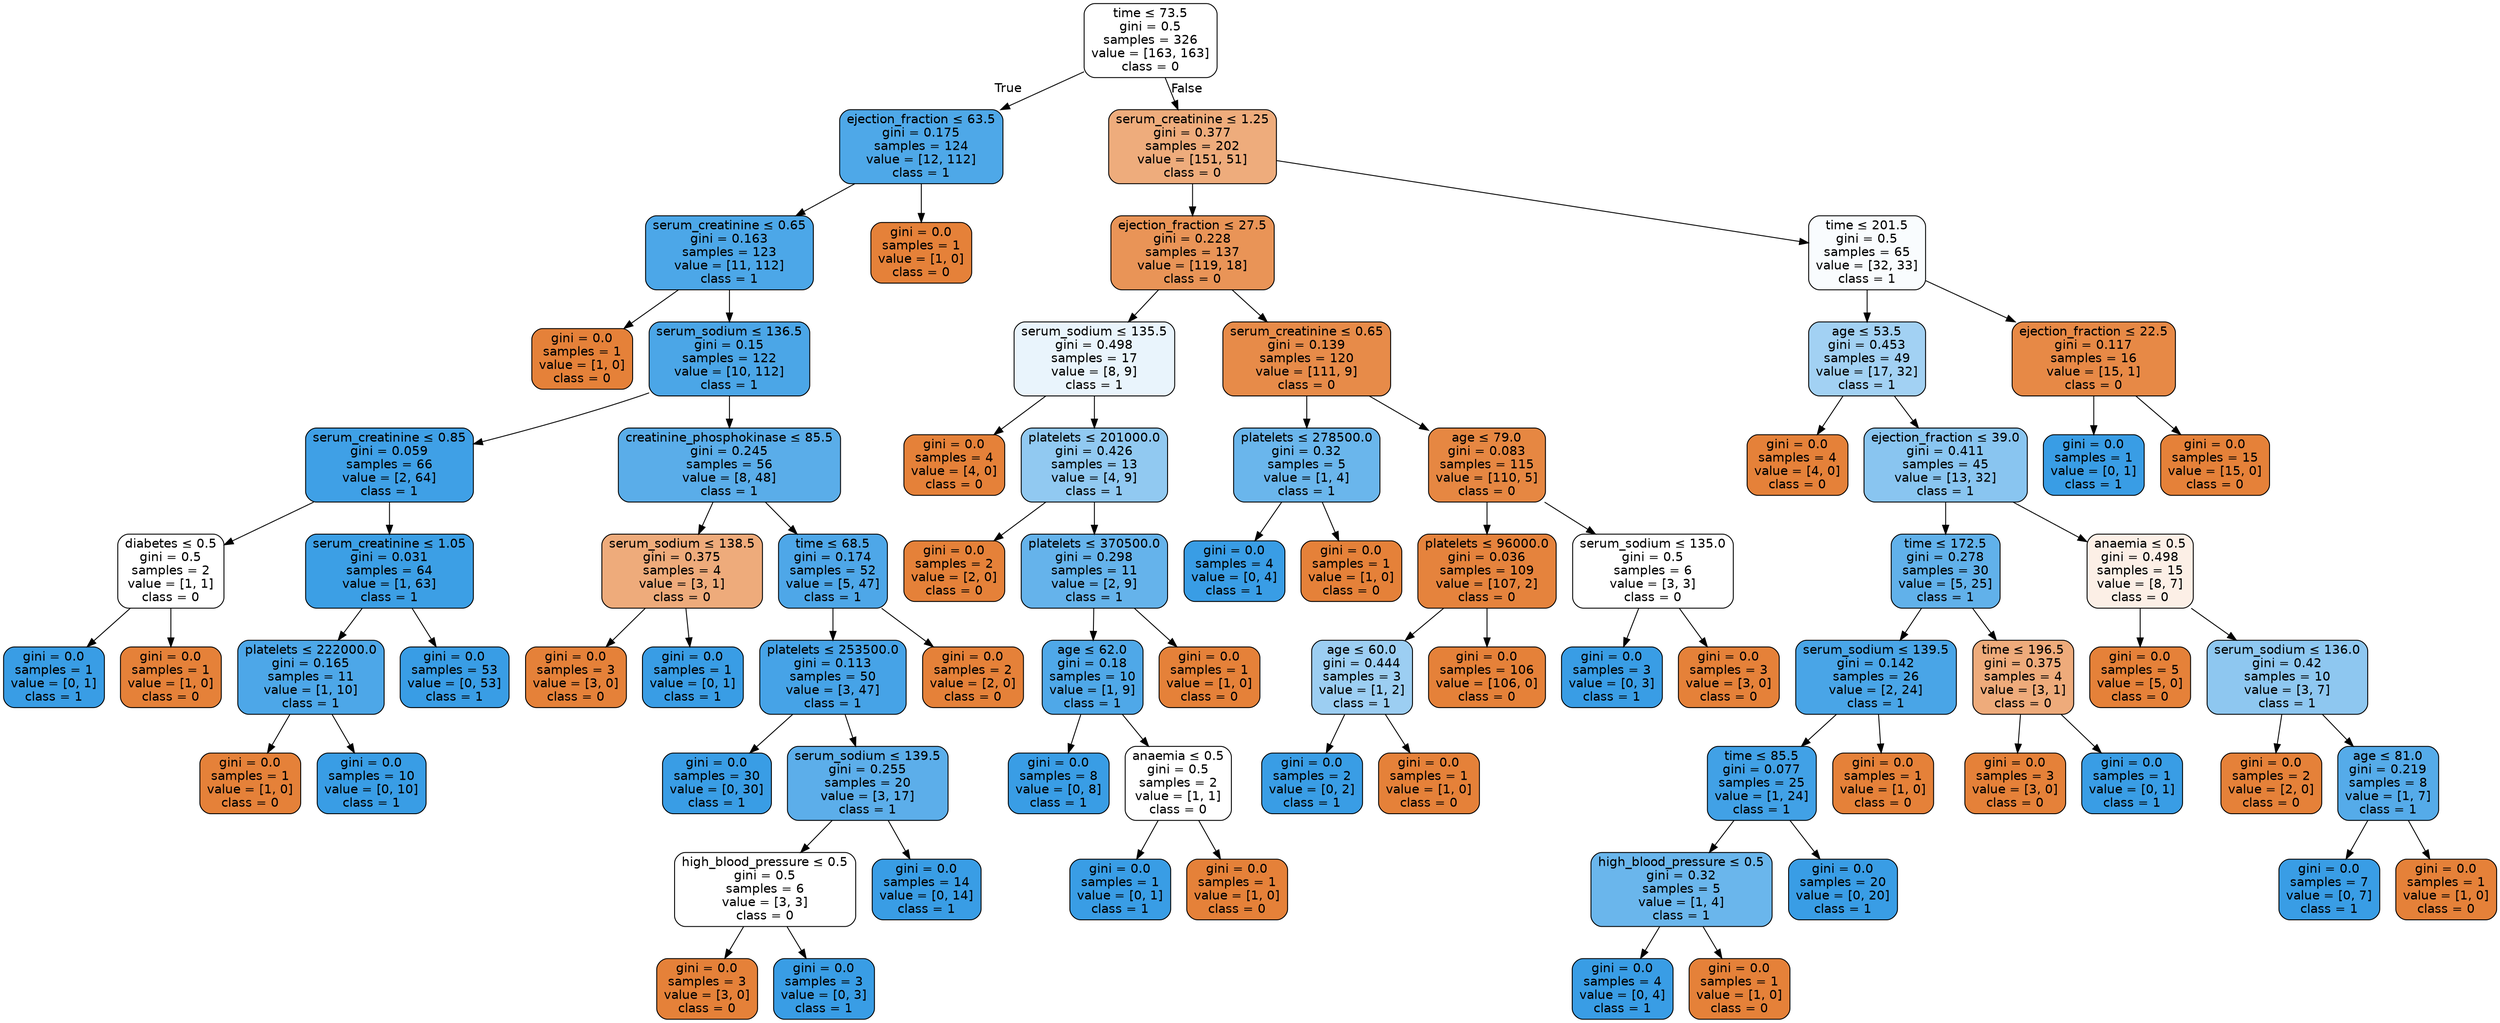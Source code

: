 digraph Tree {
node [shape=box, style="filled, rounded", color="black", fontname=helvetica] ;
edge [fontname=helvetica] ;
0 [label=<time &le; 73.5<br/>gini = 0.5<br/>samples = 326<br/>value = [163, 163]<br/>class = 0>, fillcolor="#ffffff"] ;
1 [label=<ejection_fraction &le; 63.5<br/>gini = 0.175<br/>samples = 124<br/>value = [12, 112]<br/>class = 1>, fillcolor="#4ea8e8"] ;
0 -> 1 [labeldistance=2.5, labelangle=45, headlabel="True"] ;
2 [label=<serum_creatinine &le; 0.65<br/>gini = 0.163<br/>samples = 123<br/>value = [11, 112]<br/>class = 1>, fillcolor="#4ca7e8"] ;
1 -> 2 ;
3 [label=<gini = 0.0<br/>samples = 1<br/>value = [1, 0]<br/>class = 0>, fillcolor="#e58139"] ;
2 -> 3 ;
4 [label=<serum_sodium &le; 136.5<br/>gini = 0.15<br/>samples = 122<br/>value = [10, 112]<br/>class = 1>, fillcolor="#4ba6e7"] ;
2 -> 4 ;
5 [label=<serum_creatinine &le; 0.85<br/>gini = 0.059<br/>samples = 66<br/>value = [2, 64]<br/>class = 1>, fillcolor="#3fa0e6"] ;
4 -> 5 ;
6 [label=<diabetes &le; 0.5<br/>gini = 0.5<br/>samples = 2<br/>value = [1, 1]<br/>class = 0>, fillcolor="#ffffff"] ;
5 -> 6 ;
7 [label=<gini = 0.0<br/>samples = 1<br/>value = [0, 1]<br/>class = 1>, fillcolor="#399de5"] ;
6 -> 7 ;
8 [label=<gini = 0.0<br/>samples = 1<br/>value = [1, 0]<br/>class = 0>, fillcolor="#e58139"] ;
6 -> 8 ;
9 [label=<serum_creatinine &le; 1.05<br/>gini = 0.031<br/>samples = 64<br/>value = [1, 63]<br/>class = 1>, fillcolor="#3c9fe5"] ;
5 -> 9 ;
10 [label=<platelets &le; 222000.0<br/>gini = 0.165<br/>samples = 11<br/>value = [1, 10]<br/>class = 1>, fillcolor="#4da7e8"] ;
9 -> 10 ;
11 [label=<gini = 0.0<br/>samples = 1<br/>value = [1, 0]<br/>class = 0>, fillcolor="#e58139"] ;
10 -> 11 ;
12 [label=<gini = 0.0<br/>samples = 10<br/>value = [0, 10]<br/>class = 1>, fillcolor="#399de5"] ;
10 -> 12 ;
13 [label=<gini = 0.0<br/>samples = 53<br/>value = [0, 53]<br/>class = 1>, fillcolor="#399de5"] ;
9 -> 13 ;
14 [label=<creatinine_phosphokinase &le; 85.5<br/>gini = 0.245<br/>samples = 56<br/>value = [8, 48]<br/>class = 1>, fillcolor="#5aade9"] ;
4 -> 14 ;
15 [label=<serum_sodium &le; 138.5<br/>gini = 0.375<br/>samples = 4<br/>value = [3, 1]<br/>class = 0>, fillcolor="#eeab7b"] ;
14 -> 15 ;
16 [label=<gini = 0.0<br/>samples = 3<br/>value = [3, 0]<br/>class = 0>, fillcolor="#e58139"] ;
15 -> 16 ;
17 [label=<gini = 0.0<br/>samples = 1<br/>value = [0, 1]<br/>class = 1>, fillcolor="#399de5"] ;
15 -> 17 ;
18 [label=<time &le; 68.5<br/>gini = 0.174<br/>samples = 52<br/>value = [5, 47]<br/>class = 1>, fillcolor="#4ea7e8"] ;
14 -> 18 ;
19 [label=<platelets &le; 253500.0<br/>gini = 0.113<br/>samples = 50<br/>value = [3, 47]<br/>class = 1>, fillcolor="#46a3e7"] ;
18 -> 19 ;
20 [label=<gini = 0.0<br/>samples = 30<br/>value = [0, 30]<br/>class = 1>, fillcolor="#399de5"] ;
19 -> 20 ;
21 [label=<serum_sodium &le; 139.5<br/>gini = 0.255<br/>samples = 20<br/>value = [3, 17]<br/>class = 1>, fillcolor="#5caeea"] ;
19 -> 21 ;
22 [label=<high_blood_pressure &le; 0.5<br/>gini = 0.5<br/>samples = 6<br/>value = [3, 3]<br/>class = 0>, fillcolor="#ffffff"] ;
21 -> 22 ;
23 [label=<gini = 0.0<br/>samples = 3<br/>value = [3, 0]<br/>class = 0>, fillcolor="#e58139"] ;
22 -> 23 ;
24 [label=<gini = 0.0<br/>samples = 3<br/>value = [0, 3]<br/>class = 1>, fillcolor="#399de5"] ;
22 -> 24 ;
25 [label=<gini = 0.0<br/>samples = 14<br/>value = [0, 14]<br/>class = 1>, fillcolor="#399de5"] ;
21 -> 25 ;
26 [label=<gini = 0.0<br/>samples = 2<br/>value = [2, 0]<br/>class = 0>, fillcolor="#e58139"] ;
18 -> 26 ;
27 [label=<gini = 0.0<br/>samples = 1<br/>value = [1, 0]<br/>class = 0>, fillcolor="#e58139"] ;
1 -> 27 ;
28 [label=<serum_creatinine &le; 1.25<br/>gini = 0.377<br/>samples = 202<br/>value = [151, 51]<br/>class = 0>, fillcolor="#eeac7c"] ;
0 -> 28 [labeldistance=2.5, labelangle=-45, headlabel="False"] ;
29 [label=<ejection_fraction &le; 27.5<br/>gini = 0.228<br/>samples = 137<br/>value = [119, 18]<br/>class = 0>, fillcolor="#e99457"] ;
28 -> 29 ;
30 [label=<serum_sodium &le; 135.5<br/>gini = 0.498<br/>samples = 17<br/>value = [8, 9]<br/>class = 1>, fillcolor="#e9f4fc"] ;
29 -> 30 ;
31 [label=<gini = 0.0<br/>samples = 4<br/>value = [4, 0]<br/>class = 0>, fillcolor="#e58139"] ;
30 -> 31 ;
32 [label=<platelets &le; 201000.0<br/>gini = 0.426<br/>samples = 13<br/>value = [4, 9]<br/>class = 1>, fillcolor="#91c9f1"] ;
30 -> 32 ;
33 [label=<gini = 0.0<br/>samples = 2<br/>value = [2, 0]<br/>class = 0>, fillcolor="#e58139"] ;
32 -> 33 ;
34 [label=<platelets &le; 370500.0<br/>gini = 0.298<br/>samples = 11<br/>value = [2, 9]<br/>class = 1>, fillcolor="#65b3eb"] ;
32 -> 34 ;
35 [label=<age &le; 62.0<br/>gini = 0.18<br/>samples = 10<br/>value = [1, 9]<br/>class = 1>, fillcolor="#4fa8e8"] ;
34 -> 35 ;
36 [label=<gini = 0.0<br/>samples = 8<br/>value = [0, 8]<br/>class = 1>, fillcolor="#399de5"] ;
35 -> 36 ;
37 [label=<anaemia &le; 0.5<br/>gini = 0.5<br/>samples = 2<br/>value = [1, 1]<br/>class = 0>, fillcolor="#ffffff"] ;
35 -> 37 ;
38 [label=<gini = 0.0<br/>samples = 1<br/>value = [0, 1]<br/>class = 1>, fillcolor="#399de5"] ;
37 -> 38 ;
39 [label=<gini = 0.0<br/>samples = 1<br/>value = [1, 0]<br/>class = 0>, fillcolor="#e58139"] ;
37 -> 39 ;
40 [label=<gini = 0.0<br/>samples = 1<br/>value = [1, 0]<br/>class = 0>, fillcolor="#e58139"] ;
34 -> 40 ;
41 [label=<serum_creatinine &le; 0.65<br/>gini = 0.139<br/>samples = 120<br/>value = [111, 9]<br/>class = 0>, fillcolor="#e78b49"] ;
29 -> 41 ;
42 [label=<platelets &le; 278500.0<br/>gini = 0.32<br/>samples = 5<br/>value = [1, 4]<br/>class = 1>, fillcolor="#6ab6ec"] ;
41 -> 42 ;
43 [label=<gini = 0.0<br/>samples = 4<br/>value = [0, 4]<br/>class = 1>, fillcolor="#399de5"] ;
42 -> 43 ;
44 [label=<gini = 0.0<br/>samples = 1<br/>value = [1, 0]<br/>class = 0>, fillcolor="#e58139"] ;
42 -> 44 ;
45 [label=<age &le; 79.0<br/>gini = 0.083<br/>samples = 115<br/>value = [110, 5]<br/>class = 0>, fillcolor="#e68742"] ;
41 -> 45 ;
46 [label=<platelets &le; 96000.0<br/>gini = 0.036<br/>samples = 109<br/>value = [107, 2]<br/>class = 0>, fillcolor="#e5833d"] ;
45 -> 46 ;
47 [label=<age &le; 60.0<br/>gini = 0.444<br/>samples = 3<br/>value = [1, 2]<br/>class = 1>, fillcolor="#9ccef2"] ;
46 -> 47 ;
48 [label=<gini = 0.0<br/>samples = 2<br/>value = [0, 2]<br/>class = 1>, fillcolor="#399de5"] ;
47 -> 48 ;
49 [label=<gini = 0.0<br/>samples = 1<br/>value = [1, 0]<br/>class = 0>, fillcolor="#e58139"] ;
47 -> 49 ;
50 [label=<gini = 0.0<br/>samples = 106<br/>value = [106, 0]<br/>class = 0>, fillcolor="#e58139"] ;
46 -> 50 ;
51 [label=<serum_sodium &le; 135.0<br/>gini = 0.5<br/>samples = 6<br/>value = [3, 3]<br/>class = 0>, fillcolor="#ffffff"] ;
45 -> 51 ;
52 [label=<gini = 0.0<br/>samples = 3<br/>value = [0, 3]<br/>class = 1>, fillcolor="#399de5"] ;
51 -> 52 ;
53 [label=<gini = 0.0<br/>samples = 3<br/>value = [3, 0]<br/>class = 0>, fillcolor="#e58139"] ;
51 -> 53 ;
54 [label=<time &le; 201.5<br/>gini = 0.5<br/>samples = 65<br/>value = [32, 33]<br/>class = 1>, fillcolor="#f9fcfe"] ;
28 -> 54 ;
55 [label=<age &le; 53.5<br/>gini = 0.453<br/>samples = 49<br/>value = [17, 32]<br/>class = 1>, fillcolor="#a2d1f3"] ;
54 -> 55 ;
56 [label=<gini = 0.0<br/>samples = 4<br/>value = [4, 0]<br/>class = 0>, fillcolor="#e58139"] ;
55 -> 56 ;
57 [label=<ejection_fraction &le; 39.0<br/>gini = 0.411<br/>samples = 45<br/>value = [13, 32]<br/>class = 1>, fillcolor="#89c5f0"] ;
55 -> 57 ;
58 [label=<time &le; 172.5<br/>gini = 0.278<br/>samples = 30<br/>value = [5, 25]<br/>class = 1>, fillcolor="#61b1ea"] ;
57 -> 58 ;
59 [label=<serum_sodium &le; 139.5<br/>gini = 0.142<br/>samples = 26<br/>value = [2, 24]<br/>class = 1>, fillcolor="#49a5e7"] ;
58 -> 59 ;
60 [label=<time &le; 85.5<br/>gini = 0.077<br/>samples = 25<br/>value = [1, 24]<br/>class = 1>, fillcolor="#41a1e6"] ;
59 -> 60 ;
61 [label=<high_blood_pressure &le; 0.5<br/>gini = 0.32<br/>samples = 5<br/>value = [1, 4]<br/>class = 1>, fillcolor="#6ab6ec"] ;
60 -> 61 ;
62 [label=<gini = 0.0<br/>samples = 4<br/>value = [0, 4]<br/>class = 1>, fillcolor="#399de5"] ;
61 -> 62 ;
63 [label=<gini = 0.0<br/>samples = 1<br/>value = [1, 0]<br/>class = 0>, fillcolor="#e58139"] ;
61 -> 63 ;
64 [label=<gini = 0.0<br/>samples = 20<br/>value = [0, 20]<br/>class = 1>, fillcolor="#399de5"] ;
60 -> 64 ;
65 [label=<gini = 0.0<br/>samples = 1<br/>value = [1, 0]<br/>class = 0>, fillcolor="#e58139"] ;
59 -> 65 ;
66 [label=<time &le; 196.5<br/>gini = 0.375<br/>samples = 4<br/>value = [3, 1]<br/>class = 0>, fillcolor="#eeab7b"] ;
58 -> 66 ;
67 [label=<gini = 0.0<br/>samples = 3<br/>value = [3, 0]<br/>class = 0>, fillcolor="#e58139"] ;
66 -> 67 ;
68 [label=<gini = 0.0<br/>samples = 1<br/>value = [0, 1]<br/>class = 1>, fillcolor="#399de5"] ;
66 -> 68 ;
69 [label=<anaemia &le; 0.5<br/>gini = 0.498<br/>samples = 15<br/>value = [8, 7]<br/>class = 0>, fillcolor="#fcefe6"] ;
57 -> 69 ;
70 [label=<gini = 0.0<br/>samples = 5<br/>value = [5, 0]<br/>class = 0>, fillcolor="#e58139"] ;
69 -> 70 ;
71 [label=<serum_sodium &le; 136.0<br/>gini = 0.42<br/>samples = 10<br/>value = [3, 7]<br/>class = 1>, fillcolor="#8ec7f0"] ;
69 -> 71 ;
72 [label=<gini = 0.0<br/>samples = 2<br/>value = [2, 0]<br/>class = 0>, fillcolor="#e58139"] ;
71 -> 72 ;
73 [label=<age &le; 81.0<br/>gini = 0.219<br/>samples = 8<br/>value = [1, 7]<br/>class = 1>, fillcolor="#55abe9"] ;
71 -> 73 ;
74 [label=<gini = 0.0<br/>samples = 7<br/>value = [0, 7]<br/>class = 1>, fillcolor="#399de5"] ;
73 -> 74 ;
75 [label=<gini = 0.0<br/>samples = 1<br/>value = [1, 0]<br/>class = 0>, fillcolor="#e58139"] ;
73 -> 75 ;
76 [label=<ejection_fraction &le; 22.5<br/>gini = 0.117<br/>samples = 16<br/>value = [15, 1]<br/>class = 0>, fillcolor="#e78946"] ;
54 -> 76 ;
77 [label=<gini = 0.0<br/>samples = 1<br/>value = [0, 1]<br/>class = 1>, fillcolor="#399de5"] ;
76 -> 77 ;
78 [label=<gini = 0.0<br/>samples = 15<br/>value = [15, 0]<br/>class = 0>, fillcolor="#e58139"] ;
76 -> 78 ;
}